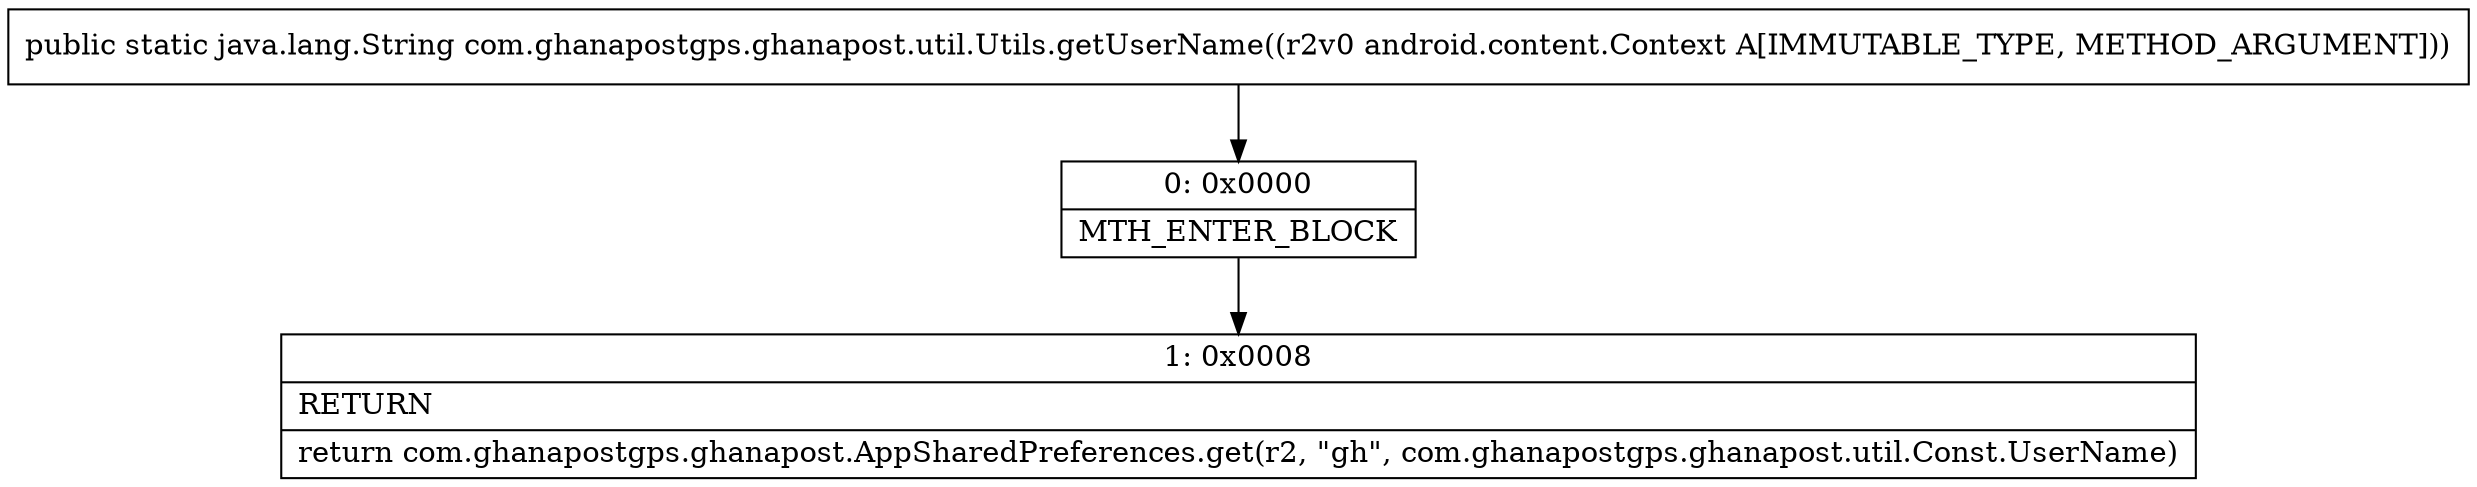 digraph "CFG forcom.ghanapostgps.ghanapost.util.Utils.getUserName(Landroid\/content\/Context;)Ljava\/lang\/String;" {
Node_0 [shape=record,label="{0\:\ 0x0000|MTH_ENTER_BLOCK\l}"];
Node_1 [shape=record,label="{1\:\ 0x0008|RETURN\l|return com.ghanapostgps.ghanapost.AppSharedPreferences.get(r2, \"gh\", com.ghanapostgps.ghanapost.util.Const.UserName)\l}"];
MethodNode[shape=record,label="{public static java.lang.String com.ghanapostgps.ghanapost.util.Utils.getUserName((r2v0 android.content.Context A[IMMUTABLE_TYPE, METHOD_ARGUMENT])) }"];
MethodNode -> Node_0;
Node_0 -> Node_1;
}

